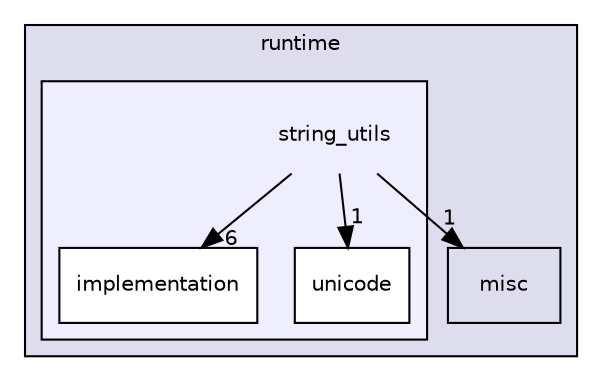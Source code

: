 digraph "string_utils" {
  compound=true
  node [ fontsize="10", fontname="Helvetica"];
  edge [ labelfontsize="10", labelfontname="Helvetica"];
  subgraph clusterdir_1d64d0205a0b6d0ea77626b7c626c3e7 {
    graph [ bgcolor="#ddddee", pencolor="black", label="runtime" fontname="Helvetica", fontsize="10", URL="dir_1d64d0205a0b6d0ea77626b7c626c3e7.html"]
  dir_7f17faf2d27d743d9949c69596012964 [shape=box label="misc" URL="dir_7f17faf2d27d743d9949c69596012964.html"];
  subgraph clusterdir_d5976796162e133a24e050010ce401eb {
    graph [ bgcolor="#eeeeff", pencolor="black", label="" URL="dir_d5976796162e133a24e050010ce401eb.html"];
    dir_d5976796162e133a24e050010ce401eb [shape=plaintext label="string_utils"];
  dir_ba01560a084bb2cb849fb588f3f787dd [shape=box label="implementation" fillcolor="white" style="filled" URL="dir_ba01560a084bb2cb849fb588f3f787dd.html"];
  dir_3edd2d8dbfba732665616c6712e3f72b [shape=box label="unicode" fillcolor="white" style="filled" URL="dir_3edd2d8dbfba732665616c6712e3f72b.html"];
  }
  }
  dir_d5976796162e133a24e050010ce401eb->dir_3edd2d8dbfba732665616c6712e3f72b [headlabel="1", labeldistance=1.5 headhref="dir_000020_000032.html"];
  dir_d5976796162e133a24e050010ce401eb->dir_7f17faf2d27d743d9949c69596012964 [headlabel="1", labeldistance=1.5 headhref="dir_000020_000022.html"];
  dir_d5976796162e133a24e050010ce401eb->dir_ba01560a084bb2cb849fb588f3f787dd [headlabel="6", labeldistance=1.5 headhref="dir_000020_000021.html"];
}
